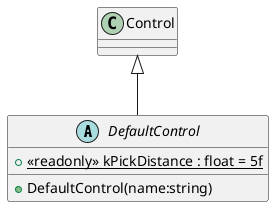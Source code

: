 @startuml
abstract class DefaultControl {
    + {static} <<readonly>> kPickDistance : float = 5f
    + DefaultControl(name:string)
}
Control <|-- DefaultControl
@enduml

